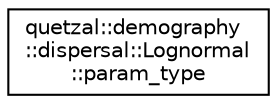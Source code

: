 digraph "Graphical Class Hierarchy"
{
 // LATEX_PDF_SIZE
  edge [fontname="Helvetica",fontsize="10",labelfontname="Helvetica",labelfontsize="10"];
  node [fontname="Helvetica",fontsize="10",shape=record];
  rankdir="LR";
  Node0 [label="quetzal::demography\l::dispersal::Lognormal\l::param_type",height=0.2,width=0.4,color="black", fillcolor="white", style="filled",URL="$classquetzal_1_1demography_1_1dispersal_1_1_lognormal_1_1param__type.html",tooltip=" "];
}

